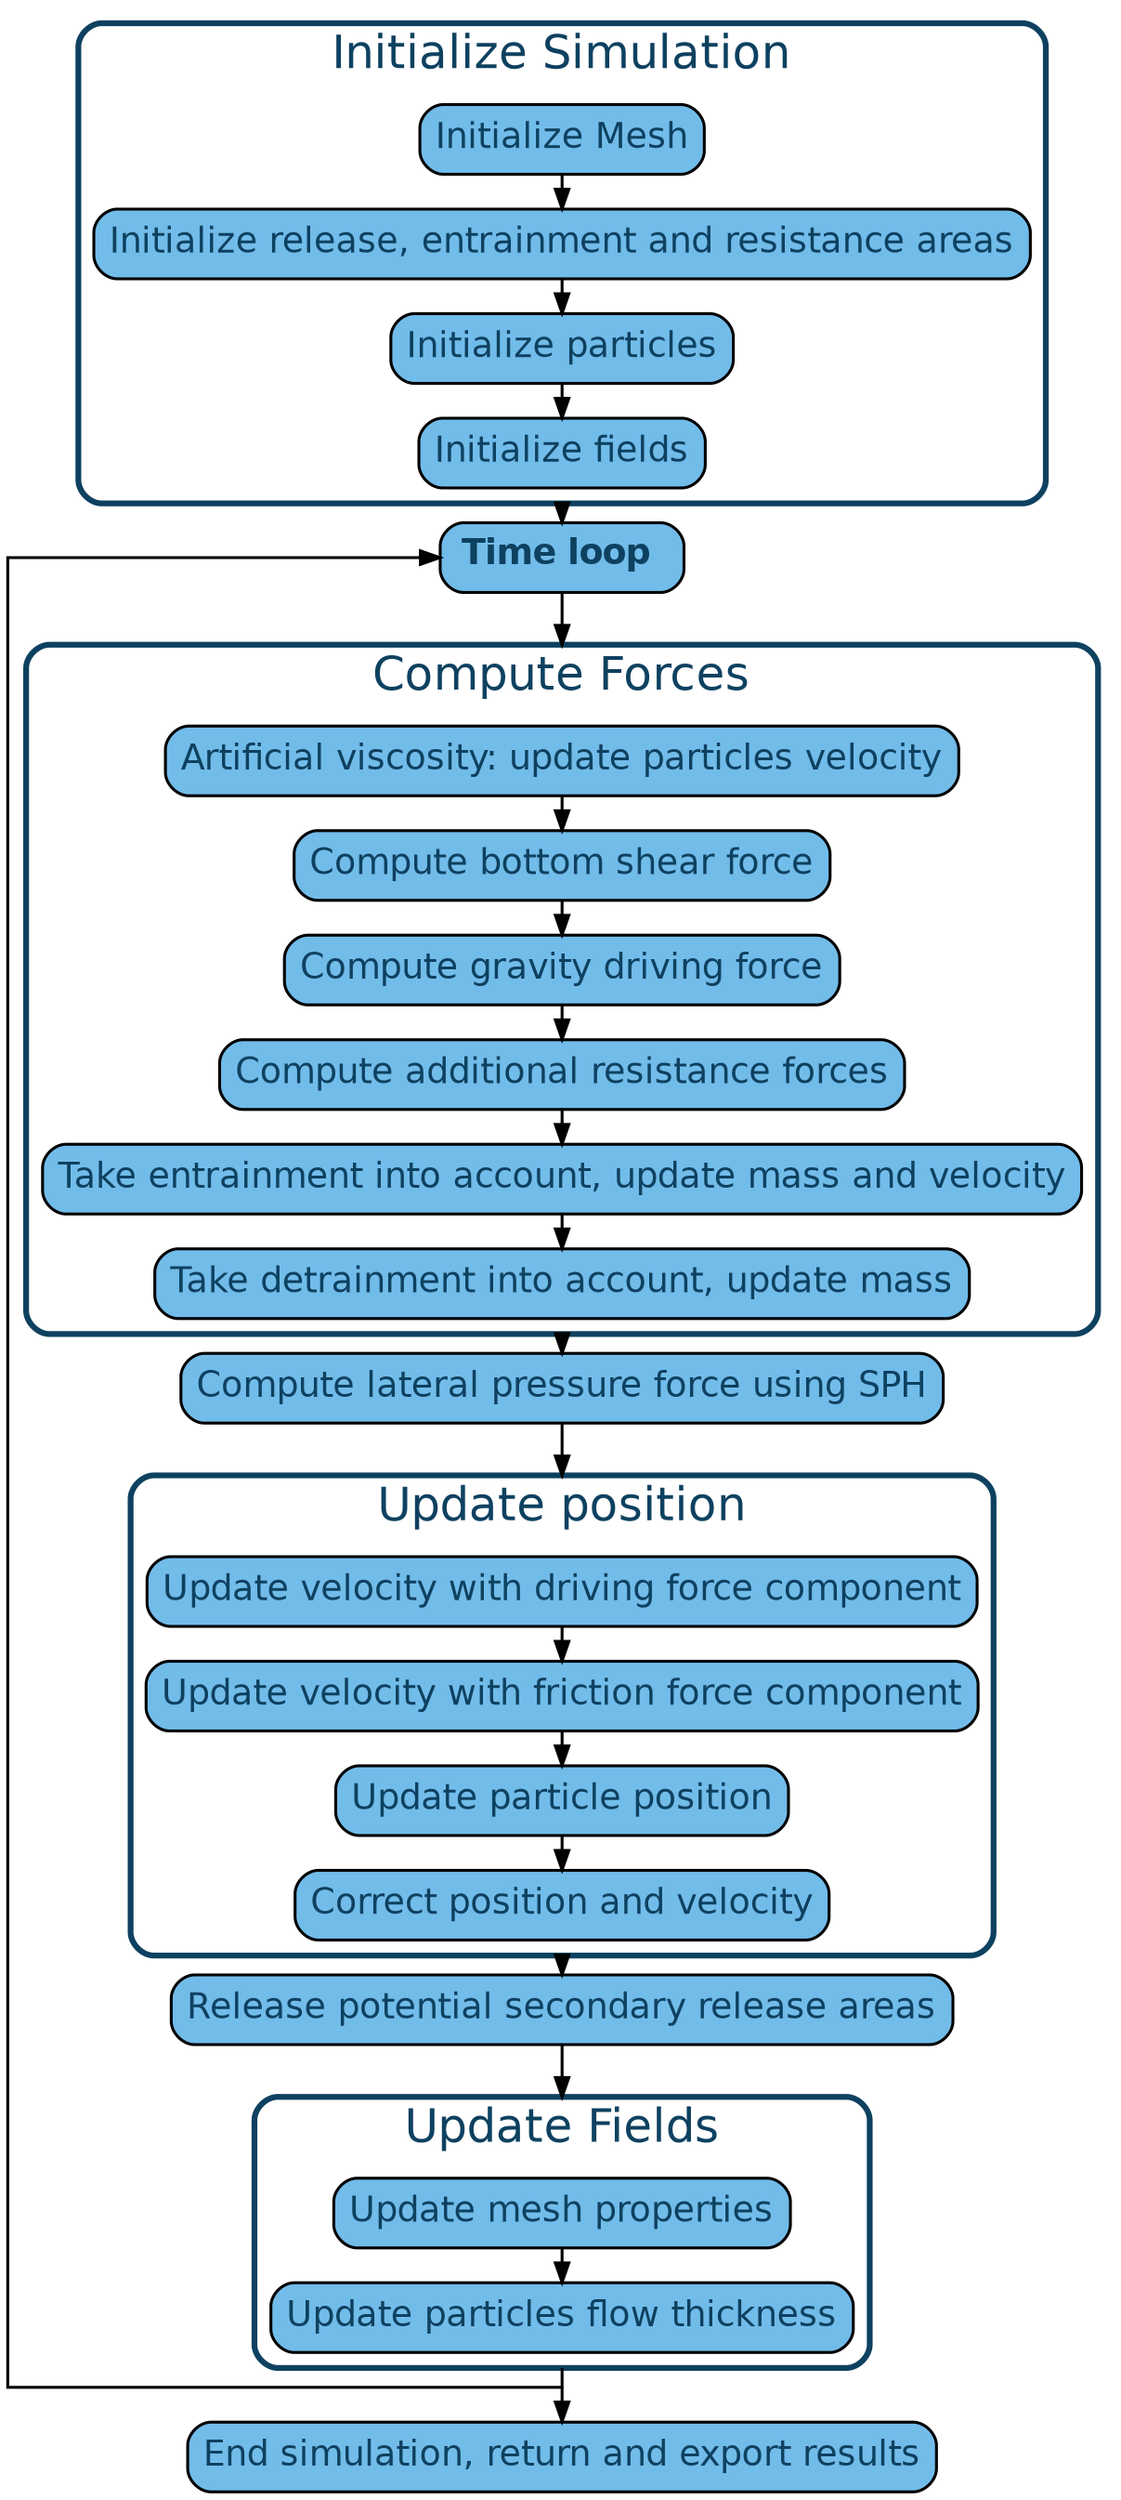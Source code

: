 
digraph "com1DFA algorithm graph" {
  /* compound=true; */
  newrank=true;
  size="100,100";
  rankdir="TB";
  graph [compound=true, ranksep=0.25, splines=ortho, fontname="helvetica", fontsize="24" fontcolor="#0E4160"];
  /* subgraph [compound=true, ranksep=0.5, splines=ortho, fontname="helvetica", fontsize="32" fontcolor="#0E4160"]; */
  node [shape=box style="rounded,filled" fontsize=18 fontcolor="#0E4160" fontname="helvetica" fillcolor="#51ADE5cf" penwidth=1.5];
  edge [fontname="helvetica", fontsize="14" penwidth=1.5];

  prepareMesh [label="Initialize Mesh", href="../com1DFAAlgorithm.html#initialize-mesh" tooltip="Go to: initialize mesh" target="_top"];

  prepareAreas [label= "Initialize release, entrainment and resistance areas",
  href="../com1DFAAlgorithm.html#initialize-release-entrainment-and-resistance-areas" tooltip="Go to: release... initialization" target="_top"];

  initializeParticles [label="Initialize particles", href="../com1DFAAlgorithm.html#initialize-particles" tooltip="Go to: particle initialization" target="_top"];

  initializeFields [label="Initialize fields", href="../com1DFAAlgorithm.html#initialize-fields" tooltip="Go to: Initialize fields" target="_top"];

  timeLoop [label=<
    <table border="0" cellborder="0" cellspacing="1">
     <tr><td align="left"><b>Time loop </b></td></tr>
    </table>>, href="../com1DFAAlgorithm.html#time-scheme-and-iterations" tooltip="Go to: Time scheme" target="_top"];

  endTimeLoop [width=0 shape=point label=""];
  intermediate0 [width=0 shape=point label=""];
  intermediate1 [width=0 shape=point label=""];
  intermediate2 [width=0 shape=point label=""];


  artifViscosity [label="Artificial viscosity: update particles velocity",
  href="../com1DFAAlgorithm.html#artificial-viscosity" tooltip="Go to: Artificial viscosity" target="_top"];

  computeFrictForce [label="Compute bottom shear force",
  href="../com1DFAAlgorithm.html#bottom-shear-force" tooltip="Go to: Bottom shear force" target="_top"];

  computeGravityForce [label="Compute gravity driving force",
  href="../com1DFAAlgorithm.html#compute-driving-force" tooltip="Go to: Gravity force" target="_top"];

  computeResForce [label="Compute additional resistance forces",
  href="../com1DFAAlgorithm.html#added-resistance-force" tooltip="Go to: Additional resistance" target="_top"];

  updateMassEntr [label="Take entrainment into account, update mass and velocity",
  href="../com1DFAAlgorithm.html#take-entrainment-into-account" tooltip="Go to: Add entrained mass" target="_top"];

  updateMassDetr [label="Take detrainment into account, update mass",
  href="../com1DFAAlgorithm.html#take-detrainment-into-account" tooltip="Go to: Add detrained mass" target="_top"];

  computeSPHForce [label="Compute lateral pressure force using SPH",
  href="../com1DFAAlgorithm.html#compute-lateral-pressure-forces" title="Go to: Add lateral pressure force" target="_top"];

  updateVelocityDrive [label="Update velocity with driving force component",
  href="../com1DFAAlgorithm.html#update-position" tooltip="Go to: Update Position" target="_top"];

  updateVelocityFrict [label="Update velocity with friction force component",
  href="../com1DFAAlgorithm.html#update-position" tooltip="Go to: Update Position" target="_top"];

  updatePartPos [label="Update particle position",
  href="../com1DFAAlgorithm.html#update-position" tooltip="Go to: Update Position" target="_top"];

  correctPartPos [label="Correct position and velocity",
  href="../com1DFAAlgorithm.html#correction-step" tooltip="Go to: Update Position" target="_top"];

  addSecRelease [label="Release potential secondary release areas",
  href="../com1DFAAlgorithm.html#add-secondary-release-area" tooltip="Go to: Secondary release" target="_top"];

  updateFields [label="Update mesh properties",
  href="../com1DFAAlgorithm.html#update-fields" tooltip="Go to: Update fields" target="_top"];

  updateParticlesFlowThickness [label="Update particles flow thickness",
  href="../com1DFAAlgorithm.html#update-fields" tooltip="Go to: Update fields" target="_top"];

  endSimulation [label="End simulation, return and export results",
  href="../com1DFAAlgorithm.html#simulation-outputs" tooltip="Go to: Simulation outputs" target="_top"];


  initializeFields -> timeLoop [weight=10,ltail=cluster_initialization];
  timeLoop -> intermediate0 [weight=10, arrowhead=none];
  intermediate0 -> artifViscosity [weight=10,lhead=cluster_Forces];
  updateMassDetr -> computeSPHForce [weight=10, ltail=cluster_Forces];
  computeSPHForce -> intermediate1 [weight=10, arrowhead=none];
  intermediate1 -> updateVelocityDrive [weight=10,lhead=cluster_2];
  correctPartPos -> addSecRelease [weight=10,ltail=cluster_2];
  addSecRelease -> intermediate2 [weight=10, arrowhead=none];
  intermediate2 -> updateFields [weight=10,lhead=cluster_3];
  updateParticlesFlowThickness -> endTimeLoop [weight=10,ltail=cluster_3, arrowhead=none];
  endTimeLoop -> endSimulation [weight=10];
  endTimeLoop -> timeLoop [weight=1, constraint=false];


  /* prepareMesh -> timeLoop [weight=10,ltail=cluster_initialization];
  timeLoop -> artifViscosity [weight=10,lhead=cluster_Forces];
  artifViscosity -> computeSPHForce [weight=10, ltail=cluster_Forces];
  computeSPHForce -> updateVelocityDrive [weight=10,lhead=cluster_2];
  updateVelocityDrive -> addSecRelease [weight=10,ltail=cluster_2];
  addSecRelease -> updateFields [weight=10,lhead=cluster_3];
  updateFields -> endTimeLoop [weight=10,ltail=cluster_3, arrowhead=none];
  endTimeLoop -> endSimulation [weight=10];
  endTimeLoop -> timeLoop [weight=1, constraint=false]; */

  subgraph cluster_initialization {
    /* rank=same; */
    style="rounded";
    color="#0E4160";
    penwidth=3;
    prepareMesh -> prepareAreas[weight=10];
    prepareAreas -> initializeParticles[weight=10];
    initializeParticles -> initializeFields[weight=10];
    label = "Initialize Simulation";
  }

  subgraph cluster_Forces {
    /* rank=same; */
    style="rounded";
    color="#0E4160";
    penwidth=3;
    artifViscosity -> computeFrictForce[weight=10];
    computeFrictForce -> computeGravityForce[weight=10];
    computeGravityForce -> computeResForce[weight=10];
    computeResForce -> updateMassEntr[weight=10];
    updateMassEntr -> updateMassDetr[weight=10];
    label = "Compute Forces";
  }

  subgraph cluster_2 {
    /* rank=same; */
    updateVelocityDrive -> updateVelocityFrict [weight=10];
    updateVelocityFrict -> updatePartPos [weight=10];
    updatePartPos -> correctPartPos [weight=10];
    href="../com1DFAAlgorithm.html#update-position" tooltip="Go to: Update Position" target="_top"
    label = "Update position";
    style="rounded";
    color="#0E4160";
    penwidth=3;
  }
  subgraph cluster_3 {
    /* rank=same; */
    updateFields -> updateParticlesFlowThickness [weight=10];
    label = "Update Fields";
    style="rounded";
    color="#0E4160";
    penwidth=3;
  }

   }
